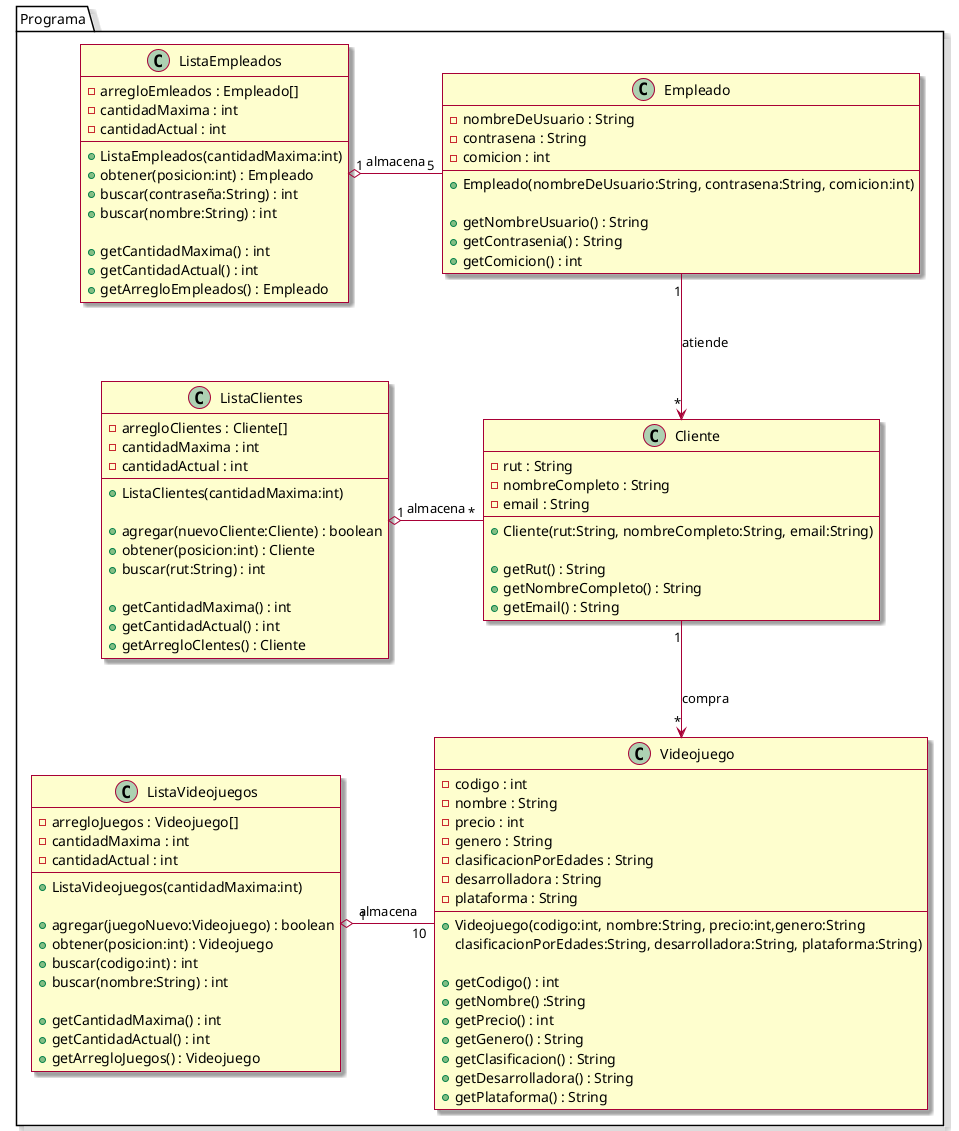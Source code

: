 @startuml
'https://plantuml.com/class-diagram

skin rose



package Programa {

    'Clases

    class Videojuego{

        - codigo : int
        - nombre : String
        - precio : int
        - genero : String
        - clasificacionPorEdades : String
        - desarrolladora : String
        - plataforma : String

        + Videojuego(codigo:int, nombre:String, precio:int,genero:String
        clasificacionPorEdades:String, desarrolladora:String, plataforma:String)

        + getCodigo() : int
        + getNombre() :String
        + getPrecio() : int
        + getGenero() : String
        + getClasificacion() : String
        + getDesarrolladora() : String
        + getPlataforma() : String

    }

    class ListaVideojuegos{

        - arregloJuegos : Videojuego[]
        - cantidadMaxima : int
        - cantidadActual : int

        + ListaVideojuegos(cantidadMaxima:int)

        + agregar(juegoNuevo:Videojuego) : boolean
        + obtener(posicion:int) : Videojuego
        + buscar(codigo:int) : int
        + buscar(nombre:String) : int

        + getCantidadMaxima() : int
        + getCantidadActual() : int
        + getArregloJuegos() : Videojuego

    }

    class Empleado{
        - nombreDeUsuario : String
        - contrasena : String
        - comicion : int

        + Empleado(nombreDeUsuario:String, contrasena:String, comicion:int)

        + getNombreUsuario() : String
        + getContrasenia() : String
        + getComicion() : int

    }

    class ListaEmpleados{

        - arregloEmleados : Empleado[]
        - cantidadMaxima : int
        - cantidadActual : int

        + ListaEmpleados(cantidadMaxima:int)


        + obtener(posicion:int) : Empleado
        + buscar(contraseña:String) : int
        + buscar(nombre:String) : int

        + getCantidadMaxima() : int
        + getCantidadActual() : int
        + getArregloEmpleados() : Empleado

    }

    class Cliente{

        - rut : String
        - nombreCompleto : String
        - email : String

        + Cliente(rut:String, nombreCompleto:String, email:String)

        + getRut() : String
        + getNombreCompleto() : String
        + getEmail() : String

    }

    class ListaClientes{

        - arregloClientes : Cliente[]
        - cantidadMaxima : int
        - cantidadActual : int

        + ListaClientes(cantidadMaxima:int)

        + agregar(nuevoCliente:Cliente) : boolean
        + obtener(posicion:int) : Cliente
        + buscar(rut:String) : int

        + getCantidadMaxima() : int
        + getCantidadActual() : int
        + getArregloClentes() : Cliente

    }


}


'Relaciones

ListaVideojuegos "   1" o--right-- " 10" Videojuego : almacena
ListaEmpleados "1" o--right-- "5" Empleado : almacena
ListaClientes "1" o-right- "*" Cliente : almacena

Empleado "1" --> "*" Cliente : atiende
Cliente "1" --> "*" Videojuego : compra


@enduml
